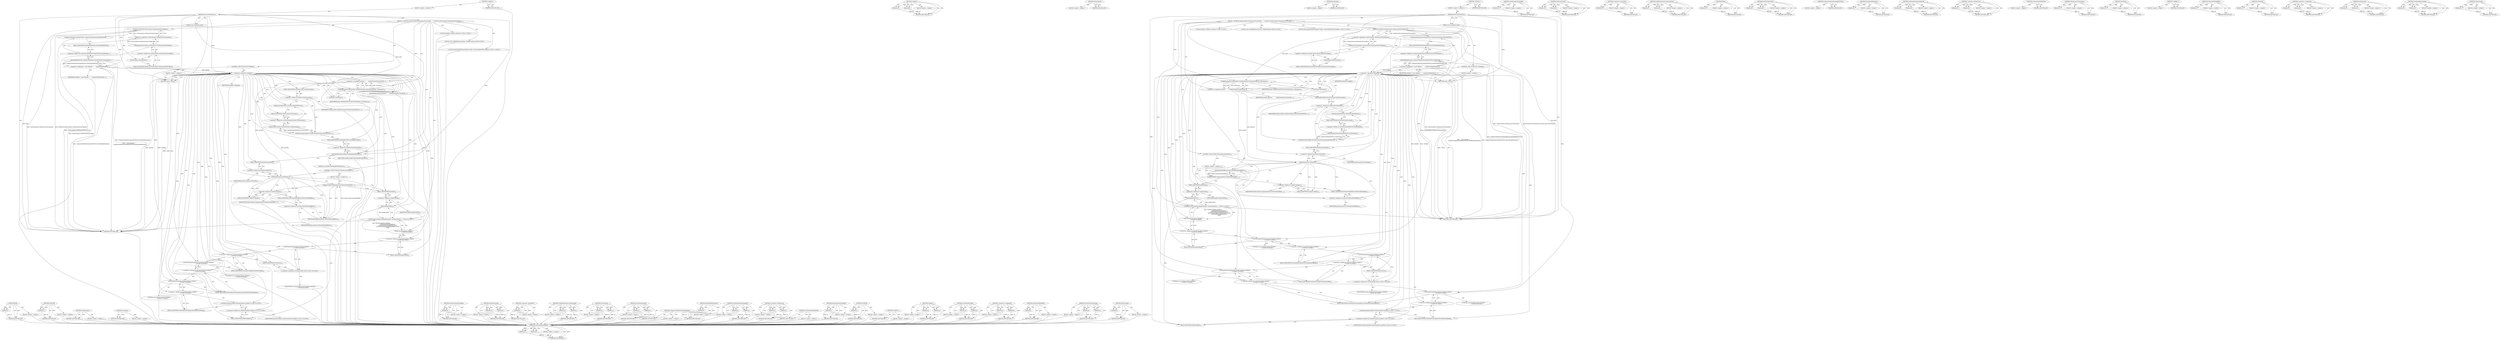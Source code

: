 digraph "IsDirectional" {
vulnerable_191 [label=<(METHOD,Build)>];
vulnerable_192 [label=<(PARAM,p1)>];
vulnerable_193 [label=<(BLOCK,&lt;empty&gt;,&lt;empty&gt;)>];
vulnerable_194 [label=<(METHOD_RETURN,ANY)>];
vulnerable_173 [label=<(METHOD,IsNotNull)>];
vulnerable_174 [label=<(PARAM,p1)>];
vulnerable_175 [label=<(BLOCK,&lt;empty&gt;,&lt;empty&gt;)>];
vulnerable_176 [label=<(METHOD_RETURN,ANY)>];
vulnerable_133 [label=<(METHOD,GetDocument)>];
vulnerable_134 [label=<(BLOCK,&lt;empty&gt;,&lt;empty&gt;)>];
vulnerable_135 [label=<(METHOD_RETURN,ANY)>];
vulnerable_153 [label=<(METHOD,GetFrame)>];
vulnerable_154 [label=<(BLOCK,&lt;empty&gt;,&lt;empty&gt;)>];
vulnerable_155 [label=<(METHOD_RETURN,ANY)>];
vulnerable_6 [label=<(METHOD,&lt;global&gt;)<SUB>1</SUB>>];
vulnerable_7 [label=<(BLOCK,&lt;empty&gt;,&lt;empty&gt;)<SUB>1</SUB>>];
vulnerable_8 [label=<(METHOD,MoveCaretSelection)<SUB>1</SUB>>];
vulnerable_9 [label=<(PARAM,const IntPoint&amp; point)<SUB>1</SUB>>];
vulnerable_10 [label=<(BLOCK,{
  DCHECK(!GetDocument().NeedsLayoutTreeUpdate...,{
  DCHECK(!GetDocument().NeedsLayoutTreeUpdate...)<SUB>1</SUB>>];
vulnerable_11 [label=<(DCHECK,DCHECK(!GetDocument().NeedsLayoutTreeUpdate()))<SUB>2</SUB>>];
vulnerable_12 [label=<(&lt;operator&gt;.logicalNot,!GetDocument().NeedsLayoutTreeUpdate())<SUB>2</SUB>>];
vulnerable_13 [label=<(NeedsLayoutTreeUpdate,GetDocument().NeedsLayoutTreeUpdate())<SUB>2</SUB>>];
vulnerable_14 [label=<(&lt;operator&gt;.fieldAccess,GetDocument().NeedsLayoutTreeUpdate)<SUB>2</SUB>>];
vulnerable_15 [label=<(GetDocument,GetDocument())<SUB>2</SUB>>];
vulnerable_16 [label=<(FIELD_IDENTIFIER,NeedsLayoutTreeUpdate,NeedsLayoutTreeUpdate)<SUB>2</SUB>>];
vulnerable_17 [label="<(LOCAL,Element* editable: Element*)<SUB>4</SUB>>"];
vulnerable_18 [label=<(&lt;operator&gt;.assignment,* const editable =
      ComputeVisibleSelectio...)<SUB>4</SUB>>];
vulnerable_19 [label=<(IDENTIFIER,editable,* const editable =
      ComputeVisibleSelectio...)<SUB>4</SUB>>];
vulnerable_20 [label=<(RootEditableElement,ComputeVisibleSelectionInDOMTree().RootEditable...)<SUB>5</SUB>>];
vulnerable_21 [label=<(&lt;operator&gt;.fieldAccess,ComputeVisibleSelectionInDOMTree().RootEditable...)<SUB>5</SUB>>];
vulnerable_22 [label=<(ComputeVisibleSelectionInDOMTree,ComputeVisibleSelectionInDOMTree())<SUB>5</SUB>>];
vulnerable_23 [label=<(FIELD_IDENTIFIER,RootEditableElement,RootEditableElement)<SUB>5</SUB>>];
vulnerable_24 [label=<(CONTROL_STRUCTURE,IF,if (!editable))<SUB>6</SUB>>];
vulnerable_25 [label=<(&lt;operator&gt;.logicalNot,!editable)<SUB>6</SUB>>];
vulnerable_26 [label=<(IDENTIFIER,editable,!editable)<SUB>6</SUB>>];
vulnerable_27 [label=<(BLOCK,&lt;empty&gt;,&lt;empty&gt;)<SUB>7</SUB>>];
vulnerable_28 [label=<(RETURN,return;,return;)<SUB>7</SUB>>];
vulnerable_29 [label="<(LOCAL,const VisiblePosition position: VisiblePosition)<SUB>9</SUB>>"];
vulnerable_30 [label=<(&lt;operator&gt;.assignment,position =
       VisiblePositionForContentsPoi...)<SUB>9</SUB>>];
vulnerable_31 [label=<(IDENTIFIER,position,position =
       VisiblePositionForContentsPoi...)<SUB>9</SUB>>];
vulnerable_32 [label=<(VisiblePositionForContentsPoint,VisiblePositionForContentsPoint(point, GetFrame()))<SUB>10</SUB>>];
vulnerable_33 [label=<(IDENTIFIER,point,VisiblePositionForContentsPoint(point, GetFrame()))<SUB>10</SUB>>];
vulnerable_34 [label=<(GetFrame,GetFrame())<SUB>10</SUB>>];
vulnerable_35 [label="<(LOCAL,SelectionInDOMTree.Builder builder: SelectionInDOMTree.Builder)<SUB>11</SUB>>"];
vulnerable_36 [label=<(SetIsDirectional,builder.SetIsDirectional(GetSelectionInDOMTree(...)<SUB>12</SUB>>];
vulnerable_37 [label=<(&lt;operator&gt;.fieldAccess,builder.SetIsDirectional)<SUB>12</SUB>>];
vulnerable_38 [label=<(IDENTIFIER,builder,builder.SetIsDirectional(GetSelectionInDOMTree(...)<SUB>12</SUB>>];
vulnerable_39 [label=<(FIELD_IDENTIFIER,SetIsDirectional,SetIsDirectional)<SUB>12</SUB>>];
vulnerable_40 [label=<(IsDirectional,GetSelectionInDOMTree().IsDirectional())<SUB>12</SUB>>];
vulnerable_41 [label=<(&lt;operator&gt;.fieldAccess,GetSelectionInDOMTree().IsDirectional)<SUB>12</SUB>>];
vulnerable_42 [label=<(GetSelectionInDOMTree,GetSelectionInDOMTree())<SUB>12</SUB>>];
vulnerable_43 [label=<(FIELD_IDENTIFIER,IsDirectional,IsDirectional)<SUB>12</SUB>>];
vulnerable_44 [label=<(SetIsHandleVisible,builder.SetIsHandleVisible(true))<SUB>13</SUB>>];
vulnerable_45 [label=<(&lt;operator&gt;.fieldAccess,builder.SetIsHandleVisible)<SUB>13</SUB>>];
vulnerable_46 [label=<(IDENTIFIER,builder,builder.SetIsHandleVisible(true))<SUB>13</SUB>>];
vulnerable_47 [label=<(FIELD_IDENTIFIER,SetIsHandleVisible,SetIsHandleVisible)<SUB>13</SUB>>];
vulnerable_48 [label=<(LITERAL,true,builder.SetIsHandleVisible(true))<SUB>13</SUB>>];
vulnerable_49 [label=<(CONTROL_STRUCTURE,IF,if (position.IsNotNull()))<SUB>14</SUB>>];
vulnerable_50 [label=<(IsNotNull,position.IsNotNull())<SUB>14</SUB>>];
vulnerable_51 [label=<(&lt;operator&gt;.fieldAccess,position.IsNotNull)<SUB>14</SUB>>];
vulnerable_52 [label=<(IDENTIFIER,position,position.IsNotNull())<SUB>14</SUB>>];
vulnerable_53 [label=<(FIELD_IDENTIFIER,IsNotNull,IsNotNull)<SUB>14</SUB>>];
vulnerable_54 [label=<(BLOCK,&lt;empty&gt;,&lt;empty&gt;)<SUB>15</SUB>>];
vulnerable_55 [label=<(Collapse,builder.Collapse(position.ToPositionWithAffinit...)<SUB>15</SUB>>];
vulnerable_56 [label=<(&lt;operator&gt;.fieldAccess,builder.Collapse)<SUB>15</SUB>>];
vulnerable_57 [label=<(IDENTIFIER,builder,builder.Collapse(position.ToPositionWithAffinit...)<SUB>15</SUB>>];
vulnerable_58 [label=<(FIELD_IDENTIFIER,Collapse,Collapse)<SUB>15</SUB>>];
vulnerable_59 [label=<(ToPositionWithAffinity,position.ToPositionWithAffinity())<SUB>15</SUB>>];
vulnerable_60 [label=<(&lt;operator&gt;.fieldAccess,position.ToPositionWithAffinity)<SUB>15</SUB>>];
vulnerable_61 [label=<(IDENTIFIER,position,position.ToPositionWithAffinity())<SUB>15</SUB>>];
vulnerable_62 [label=<(FIELD_IDENTIFIER,ToPositionWithAffinity,ToPositionWithAffinity)<SUB>15</SUB>>];
vulnerable_63 [label="<(SetSelection,SetSelection(builder.Build(), SetSelectionData:...)<SUB>16</SUB>>"];
vulnerable_64 [label=<(Build,builder.Build())<SUB>16</SUB>>];
vulnerable_65 [label=<(&lt;operator&gt;.fieldAccess,builder.Build)<SUB>16</SUB>>];
vulnerable_66 [label=<(IDENTIFIER,builder,builder.Build())<SUB>16</SUB>>];
vulnerable_67 [label=<(FIELD_IDENTIFIER,Build,Build)<SUB>16</SUB>>];
vulnerable_68 [label="<(Build,SetSelectionData::Builder()
                   ...)<SUB>16</SUB>>"];
vulnerable_69 [label="<(&lt;operator&gt;.fieldAccess,SetSelectionData::Builder()
                   ...)<SUB>16</SUB>>"];
vulnerable_70 [label="<(SetSetSelectionBy,SetSelectionData::Builder()
                   ...)<SUB>16</SUB>>"];
vulnerable_71 [label="<(&lt;operator&gt;.fieldAccess,SetSelectionData::Builder()
                   ...)<SUB>16</SUB>>"];
vulnerable_72 [label="<(SetShouldClearTypingStyle,SetSelectionData::Builder()
                   ...)<SUB>16</SUB>>"];
vulnerable_73 [label="<(&lt;operator&gt;.fieldAccess,SetSelectionData::Builder()
                   ...)<SUB>16</SUB>>"];
vulnerable_74 [label="<(SetShouldCloseTyping,SetSelectionData::Builder()
                   ...)<SUB>16</SUB>>"];
vulnerable_75 [label="<(&lt;operator&gt;.fieldAccess,SetSelectionData::Builder()
                   ...)<SUB>16</SUB>>"];
vulnerable_76 [label="<(SetSelectionData.Builder,SetSelectionData::Builder())<SUB>16</SUB>>"];
vulnerable_77 [label="<(&lt;operator&gt;.fieldAccess,SetSelectionData::Builder)<SUB>16</SUB>>"];
vulnerable_78 [label="<(IDENTIFIER,SetSelectionData,SetSelectionData::Builder())<SUB>16</SUB>>"];
vulnerable_79 [label=<(FIELD_IDENTIFIER,Builder,Builder)<SUB>16</SUB>>];
vulnerable_80 [label=<(FIELD_IDENTIFIER,SetShouldCloseTyping,SetShouldCloseTyping)<SUB>16</SUB>>];
vulnerable_81 [label="<(LITERAL,true,SetSelectionData::Builder()
                   ...)<SUB>17</SUB>>"];
vulnerable_82 [label=<(FIELD_IDENTIFIER,SetShouldClearTypingStyle,SetShouldClearTypingStyle)<SUB>16</SUB>>];
vulnerable_83 [label="<(LITERAL,true,SetSelectionData::Builder()
                   ...)<SUB>18</SUB>>"];
vulnerable_84 [label=<(FIELD_IDENTIFIER,SetSetSelectionBy,SetSetSelectionBy)<SUB>16</SUB>>];
vulnerable_85 [label="<(&lt;operator&gt;.fieldAccess,SetSelectionBy::kUser)<SUB>19</SUB>>"];
vulnerable_86 [label="<(IDENTIFIER,SetSelectionBy,SetSelectionData::Builder()
                   ...)<SUB>19</SUB>>"];
vulnerable_87 [label=<(FIELD_IDENTIFIER,kUser,kUser)<SUB>19</SUB>>];
vulnerable_88 [label=<(FIELD_IDENTIFIER,Build,Build)<SUB>16</SUB>>];
vulnerable_89 [label=<(METHOD_RETURN,void)<SUB>1</SUB>>];
vulnerable_91 [label=<(METHOD_RETURN,ANY)<SUB>1</SUB>>];
vulnerable_210 [label=<(METHOD,SetSelectionData.Builder)>];
vulnerable_211 [label=<(PARAM,p1)>];
vulnerable_212 [label=<(BLOCK,&lt;empty&gt;,&lt;empty&gt;)>];
vulnerable_213 [label=<(METHOD_RETURN,ANY)>];
vulnerable_156 [label=<(METHOD,SetIsDirectional)>];
vulnerable_157 [label=<(PARAM,p1)>];
vulnerable_158 [label=<(PARAM,p2)>];
vulnerable_159 [label=<(BLOCK,&lt;empty&gt;,&lt;empty&gt;)>];
vulnerable_160 [label=<(METHOD_RETURN,ANY)>];
vulnerable_120 [label=<(METHOD,&lt;operator&gt;.logicalNot)>];
vulnerable_121 [label=<(PARAM,p1)>];
vulnerable_122 [label=<(BLOCK,&lt;empty&gt;,&lt;empty&gt;)>];
vulnerable_123 [label=<(METHOD_RETURN,ANY)>];
vulnerable_148 [label=<(METHOD,VisiblePositionForContentsPoint)>];
vulnerable_149 [label=<(PARAM,p1)>];
vulnerable_150 [label=<(PARAM,p2)>];
vulnerable_151 [label=<(BLOCK,&lt;empty&gt;,&lt;empty&gt;)>];
vulnerable_152 [label=<(METHOD_RETURN,ANY)>];
vulnerable_186 [label=<(METHOD,SetSelection)>];
vulnerable_187 [label=<(PARAM,p1)>];
vulnerable_188 [label=<(PARAM,p2)>];
vulnerable_189 [label=<(BLOCK,&lt;empty&gt;,&lt;empty&gt;)>];
vulnerable_190 [label=<(METHOD_RETURN,ANY)>];
vulnerable_195 [label=<(METHOD,SetSetSelectionBy)>];
vulnerable_196 [label=<(PARAM,p1)>];
vulnerable_197 [label=<(PARAM,p2)>];
vulnerable_198 [label=<(BLOCK,&lt;empty&gt;,&lt;empty&gt;)>];
vulnerable_199 [label=<(METHOD_RETURN,ANY)>];
vulnerable_145 [label=<(METHOD,ComputeVisibleSelectionInDOMTree)>];
vulnerable_146 [label=<(BLOCK,&lt;empty&gt;,&lt;empty&gt;)>];
vulnerable_147 [label=<(METHOD_RETURN,ANY)>];
vulnerable_141 [label=<(METHOD,RootEditableElement)>];
vulnerable_142 [label=<(PARAM,p1)>];
vulnerable_143 [label=<(BLOCK,&lt;empty&gt;,&lt;empty&gt;)>];
vulnerable_144 [label=<(METHOD_RETURN,ANY)>];
vulnerable_200 [label=<(METHOD,SetShouldClearTypingStyle)>];
vulnerable_201 [label=<(PARAM,p1)>];
vulnerable_202 [label=<(PARAM,p2)>];
vulnerable_203 [label=<(BLOCK,&lt;empty&gt;,&lt;empty&gt;)>];
vulnerable_204 [label=<(METHOD_RETURN,ANY)>];
vulnerable_128 [label=<(METHOD,&lt;operator&gt;.fieldAccess)>];
vulnerable_129 [label=<(PARAM,p1)>];
vulnerable_130 [label=<(PARAM,p2)>];
vulnerable_131 [label=<(BLOCK,&lt;empty&gt;,&lt;empty&gt;)>];
vulnerable_132 [label=<(METHOD_RETURN,ANY)>];
vulnerable_165 [label=<(METHOD,GetSelectionInDOMTree)>];
vulnerable_166 [label=<(BLOCK,&lt;empty&gt;,&lt;empty&gt;)>];
vulnerable_167 [label=<(METHOD_RETURN,ANY)>];
vulnerable_124 [label=<(METHOD,NeedsLayoutTreeUpdate)>];
vulnerable_125 [label=<(PARAM,p1)>];
vulnerable_126 [label=<(BLOCK,&lt;empty&gt;,&lt;empty&gt;)>];
vulnerable_127 [label=<(METHOD_RETURN,ANY)>];
vulnerable_116 [label=<(METHOD,DCHECK)>];
vulnerable_117 [label=<(PARAM,p1)>];
vulnerable_118 [label=<(BLOCK,&lt;empty&gt;,&lt;empty&gt;)>];
vulnerable_119 [label=<(METHOD_RETURN,ANY)>];
vulnerable_110 [label=<(METHOD,&lt;global&gt;)<SUB>1</SUB>>];
vulnerable_111 [label=<(BLOCK,&lt;empty&gt;,&lt;empty&gt;)>];
vulnerable_112 [label=<(METHOD_RETURN,ANY)>];
vulnerable_177 [label=<(METHOD,Collapse)>];
vulnerable_178 [label=<(PARAM,p1)>];
vulnerable_179 [label=<(PARAM,p2)>];
vulnerable_180 [label=<(BLOCK,&lt;empty&gt;,&lt;empty&gt;)>];
vulnerable_181 [label=<(METHOD_RETURN,ANY)>];
vulnerable_168 [label=<(METHOD,SetIsHandleVisible)>];
vulnerable_169 [label=<(PARAM,p1)>];
vulnerable_170 [label=<(PARAM,p2)>];
vulnerable_171 [label=<(BLOCK,&lt;empty&gt;,&lt;empty&gt;)>];
vulnerable_172 [label=<(METHOD_RETURN,ANY)>];
vulnerable_136 [label=<(METHOD,&lt;operator&gt;.assignment)>];
vulnerable_137 [label=<(PARAM,p1)>];
vulnerable_138 [label=<(PARAM,p2)>];
vulnerable_139 [label=<(BLOCK,&lt;empty&gt;,&lt;empty&gt;)>];
vulnerable_140 [label=<(METHOD_RETURN,ANY)>];
vulnerable_182 [label=<(METHOD,ToPositionWithAffinity)>];
vulnerable_183 [label=<(PARAM,p1)>];
vulnerable_184 [label=<(BLOCK,&lt;empty&gt;,&lt;empty&gt;)>];
vulnerable_185 [label=<(METHOD_RETURN,ANY)>];
vulnerable_205 [label=<(METHOD,SetShouldCloseTyping)>];
vulnerable_206 [label=<(PARAM,p1)>];
vulnerable_207 [label=<(PARAM,p2)>];
vulnerable_208 [label=<(BLOCK,&lt;empty&gt;,&lt;empty&gt;)>];
vulnerable_209 [label=<(METHOD_RETURN,ANY)>];
vulnerable_161 [label=<(METHOD,IsDirectional)>];
vulnerable_162 [label=<(PARAM,p1)>];
vulnerable_163 [label=<(BLOCK,&lt;empty&gt;,&lt;empty&gt;)>];
vulnerable_164 [label=<(METHOD_RETURN,ANY)>];
fixed_189 [label=<(METHOD,SetShouldShowHandle)>];
fixed_190 [label=<(PARAM,p1)>];
fixed_191 [label=<(PARAM,p2)>];
fixed_192 [label=<(BLOCK,&lt;empty&gt;,&lt;empty&gt;)>];
fixed_193 [label=<(METHOD_RETURN,ANY)>];
fixed_171 [label=<(METHOD,Collapse)>];
fixed_172 [label=<(PARAM,p1)>];
fixed_173 [label=<(PARAM,p2)>];
fixed_174 [label=<(BLOCK,&lt;empty&gt;,&lt;empty&gt;)>];
fixed_175 [label=<(METHOD_RETURN,ANY)>];
fixed_132 [label=<(METHOD,GetDocument)>];
fixed_133 [label=<(BLOCK,&lt;empty&gt;,&lt;empty&gt;)>];
fixed_134 [label=<(METHOD_RETURN,ANY)>];
fixed_152 [label=<(METHOD,GetFrame)>];
fixed_153 [label=<(BLOCK,&lt;empty&gt;,&lt;empty&gt;)>];
fixed_154 [label=<(METHOD_RETURN,ANY)>];
fixed_6 [label=<(METHOD,&lt;global&gt;)<SUB>1</SUB>>];
fixed_7 [label=<(BLOCK,&lt;empty&gt;,&lt;empty&gt;)<SUB>1</SUB>>];
fixed_8 [label=<(METHOD,MoveCaretSelection)<SUB>1</SUB>>];
fixed_9 [label=<(PARAM,const IntPoint&amp; point)<SUB>1</SUB>>];
fixed_10 [label=<(BLOCK,{
  DCHECK(!GetDocument().NeedsLayoutTreeUpdate...,{
  DCHECK(!GetDocument().NeedsLayoutTreeUpdate...)<SUB>1</SUB>>];
fixed_11 [label=<(DCHECK,DCHECK(!GetDocument().NeedsLayoutTreeUpdate()))<SUB>2</SUB>>];
fixed_12 [label=<(&lt;operator&gt;.logicalNot,!GetDocument().NeedsLayoutTreeUpdate())<SUB>2</SUB>>];
fixed_13 [label=<(NeedsLayoutTreeUpdate,GetDocument().NeedsLayoutTreeUpdate())<SUB>2</SUB>>];
fixed_14 [label=<(&lt;operator&gt;.fieldAccess,GetDocument().NeedsLayoutTreeUpdate)<SUB>2</SUB>>];
fixed_15 [label=<(GetDocument,GetDocument())<SUB>2</SUB>>];
fixed_16 [label=<(FIELD_IDENTIFIER,NeedsLayoutTreeUpdate,NeedsLayoutTreeUpdate)<SUB>2</SUB>>];
fixed_17 [label="<(LOCAL,Element* editable: Element*)<SUB>4</SUB>>"];
fixed_18 [label=<(&lt;operator&gt;.assignment,* const editable =
      ComputeVisibleSelectio...)<SUB>4</SUB>>];
fixed_19 [label=<(IDENTIFIER,editable,* const editable =
      ComputeVisibleSelectio...)<SUB>4</SUB>>];
fixed_20 [label=<(RootEditableElement,ComputeVisibleSelectionInDOMTree().RootEditable...)<SUB>5</SUB>>];
fixed_21 [label=<(&lt;operator&gt;.fieldAccess,ComputeVisibleSelectionInDOMTree().RootEditable...)<SUB>5</SUB>>];
fixed_22 [label=<(ComputeVisibleSelectionInDOMTree,ComputeVisibleSelectionInDOMTree())<SUB>5</SUB>>];
fixed_23 [label=<(FIELD_IDENTIFIER,RootEditableElement,RootEditableElement)<SUB>5</SUB>>];
fixed_24 [label=<(CONTROL_STRUCTURE,IF,if (!editable))<SUB>6</SUB>>];
fixed_25 [label=<(&lt;operator&gt;.logicalNot,!editable)<SUB>6</SUB>>];
fixed_26 [label=<(IDENTIFIER,editable,!editable)<SUB>6</SUB>>];
fixed_27 [label=<(BLOCK,&lt;empty&gt;,&lt;empty&gt;)<SUB>7</SUB>>];
fixed_28 [label=<(RETURN,return;,return;)<SUB>7</SUB>>];
fixed_29 [label="<(LOCAL,const VisiblePosition position: VisiblePosition)<SUB>9</SUB>>"];
fixed_30 [label=<(&lt;operator&gt;.assignment,position =
       VisiblePositionForContentsPoi...)<SUB>9</SUB>>];
fixed_31 [label=<(IDENTIFIER,position,position =
       VisiblePositionForContentsPoi...)<SUB>9</SUB>>];
fixed_32 [label=<(VisiblePositionForContentsPoint,VisiblePositionForContentsPoint(point, GetFrame()))<SUB>10</SUB>>];
fixed_33 [label=<(IDENTIFIER,point,VisiblePositionForContentsPoint(point, GetFrame()))<SUB>10</SUB>>];
fixed_34 [label=<(GetFrame,GetFrame())<SUB>10</SUB>>];
fixed_35 [label="<(LOCAL,SelectionInDOMTree.Builder builder: SelectionInDOMTree.Builder)<SUB>11</SUB>>"];
fixed_36 [label=<(SetIsDirectional,builder.SetIsDirectional(GetSelectionInDOMTree(...)<SUB>12</SUB>>];
fixed_37 [label=<(&lt;operator&gt;.fieldAccess,builder.SetIsDirectional)<SUB>12</SUB>>];
fixed_38 [label=<(IDENTIFIER,builder,builder.SetIsDirectional(GetSelectionInDOMTree(...)<SUB>12</SUB>>];
fixed_39 [label=<(FIELD_IDENTIFIER,SetIsDirectional,SetIsDirectional)<SUB>12</SUB>>];
fixed_40 [label=<(IsDirectional,GetSelectionInDOMTree().IsDirectional())<SUB>12</SUB>>];
fixed_41 [label=<(&lt;operator&gt;.fieldAccess,GetSelectionInDOMTree().IsDirectional)<SUB>12</SUB>>];
fixed_42 [label=<(GetSelectionInDOMTree,GetSelectionInDOMTree())<SUB>12</SUB>>];
fixed_43 [label=<(FIELD_IDENTIFIER,IsDirectional,IsDirectional)<SUB>12</SUB>>];
fixed_44 [label=<(CONTROL_STRUCTURE,IF,if (position.IsNotNull()))<SUB>13</SUB>>];
fixed_45 [label=<(IsNotNull,position.IsNotNull())<SUB>13</SUB>>];
fixed_46 [label=<(&lt;operator&gt;.fieldAccess,position.IsNotNull)<SUB>13</SUB>>];
fixed_47 [label=<(IDENTIFIER,position,position.IsNotNull())<SUB>13</SUB>>];
fixed_48 [label=<(FIELD_IDENTIFIER,IsNotNull,IsNotNull)<SUB>13</SUB>>];
fixed_49 [label=<(BLOCK,&lt;empty&gt;,&lt;empty&gt;)<SUB>14</SUB>>];
fixed_50 [label=<(Collapse,builder.Collapse(position.ToPositionWithAffinit...)<SUB>14</SUB>>];
fixed_51 [label=<(&lt;operator&gt;.fieldAccess,builder.Collapse)<SUB>14</SUB>>];
fixed_52 [label=<(IDENTIFIER,builder,builder.Collapse(position.ToPositionWithAffinit...)<SUB>14</SUB>>];
fixed_53 [label=<(FIELD_IDENTIFIER,Collapse,Collapse)<SUB>14</SUB>>];
fixed_54 [label=<(ToPositionWithAffinity,position.ToPositionWithAffinity())<SUB>14</SUB>>];
fixed_55 [label=<(&lt;operator&gt;.fieldAccess,position.ToPositionWithAffinity)<SUB>14</SUB>>];
fixed_56 [label=<(IDENTIFIER,position,position.ToPositionWithAffinity())<SUB>14</SUB>>];
fixed_57 [label=<(FIELD_IDENTIFIER,ToPositionWithAffinity,ToPositionWithAffinity)<SUB>14</SUB>>];
fixed_58 [label="<(SetSelection,SetSelection(builder.Build(), SetSelectionData:...)<SUB>15</SUB>>"];
fixed_59 [label=<(Build,builder.Build())<SUB>15</SUB>>];
fixed_60 [label=<(&lt;operator&gt;.fieldAccess,builder.Build)<SUB>15</SUB>>];
fixed_61 [label=<(IDENTIFIER,builder,builder.Build())<SUB>15</SUB>>];
fixed_62 [label=<(FIELD_IDENTIFIER,Build,Build)<SUB>15</SUB>>];
fixed_63 [label="<(Build,SetSelectionData::Builder()
                   ...)<SUB>15</SUB>>"];
fixed_64 [label="<(&lt;operator&gt;.fieldAccess,SetSelectionData::Builder()
                   ...)<SUB>15</SUB>>"];
fixed_65 [label="<(SetShouldShowHandle,SetSelectionData::Builder()
                   ...)<SUB>15</SUB>>"];
fixed_66 [label="<(&lt;operator&gt;.fieldAccess,SetSelectionData::Builder()
                   ...)<SUB>15</SUB>>"];
fixed_67 [label="<(SetSetSelectionBy,SetSelectionData::Builder()
                   ...)<SUB>15</SUB>>"];
fixed_68 [label="<(&lt;operator&gt;.fieldAccess,SetSelectionData::Builder()
                   ...)<SUB>15</SUB>>"];
fixed_69 [label="<(SetShouldClearTypingStyle,SetSelectionData::Builder()
                   ...)<SUB>15</SUB>>"];
fixed_70 [label="<(&lt;operator&gt;.fieldAccess,SetSelectionData::Builder()
                   ...)<SUB>15</SUB>>"];
fixed_71 [label="<(SetShouldCloseTyping,SetSelectionData::Builder()
                   ...)<SUB>15</SUB>>"];
fixed_72 [label="<(&lt;operator&gt;.fieldAccess,SetSelectionData::Builder()
                   ...)<SUB>15</SUB>>"];
fixed_73 [label="<(SetSelectionData.Builder,SetSelectionData::Builder())<SUB>15</SUB>>"];
fixed_74 [label="<(&lt;operator&gt;.fieldAccess,SetSelectionData::Builder)<SUB>15</SUB>>"];
fixed_75 [label="<(IDENTIFIER,SetSelectionData,SetSelectionData::Builder())<SUB>15</SUB>>"];
fixed_76 [label=<(FIELD_IDENTIFIER,Builder,Builder)<SUB>15</SUB>>];
fixed_77 [label=<(FIELD_IDENTIFIER,SetShouldCloseTyping,SetShouldCloseTyping)<SUB>15</SUB>>];
fixed_78 [label="<(LITERAL,true,SetSelectionData::Builder()
                   ...)<SUB>16</SUB>>"];
fixed_79 [label=<(FIELD_IDENTIFIER,SetShouldClearTypingStyle,SetShouldClearTypingStyle)<SUB>15</SUB>>];
fixed_80 [label="<(LITERAL,true,SetSelectionData::Builder()
                   ...)<SUB>17</SUB>>"];
fixed_81 [label=<(FIELD_IDENTIFIER,SetSetSelectionBy,SetSetSelectionBy)<SUB>15</SUB>>];
fixed_82 [label="<(&lt;operator&gt;.fieldAccess,SetSelectionBy::kUser)<SUB>18</SUB>>"];
fixed_83 [label="<(IDENTIFIER,SetSelectionBy,SetSelectionData::Builder()
                   ...)<SUB>18</SUB>>"];
fixed_84 [label=<(FIELD_IDENTIFIER,kUser,kUser)<SUB>18</SUB>>];
fixed_85 [label=<(FIELD_IDENTIFIER,SetShouldShowHandle,SetShouldShowHandle)<SUB>15</SUB>>];
fixed_86 [label="<(LITERAL,true,SetSelectionData::Builder()
                   ...)<SUB>19</SUB>>"];
fixed_87 [label=<(FIELD_IDENTIFIER,Build,Build)<SUB>15</SUB>>];
fixed_88 [label=<(METHOD_RETURN,void)<SUB>1</SUB>>];
fixed_90 [label=<(METHOD_RETURN,ANY)<SUB>1</SUB>>];
fixed_209 [label=<(METHOD,SetSelectionData.Builder)>];
fixed_210 [label=<(PARAM,p1)>];
fixed_211 [label=<(BLOCK,&lt;empty&gt;,&lt;empty&gt;)>];
fixed_212 [label=<(METHOD_RETURN,ANY)>];
fixed_155 [label=<(METHOD,SetIsDirectional)>];
fixed_156 [label=<(PARAM,p1)>];
fixed_157 [label=<(PARAM,p2)>];
fixed_158 [label=<(BLOCK,&lt;empty&gt;,&lt;empty&gt;)>];
fixed_159 [label=<(METHOD_RETURN,ANY)>];
fixed_119 [label=<(METHOD,&lt;operator&gt;.logicalNot)>];
fixed_120 [label=<(PARAM,p1)>];
fixed_121 [label=<(BLOCK,&lt;empty&gt;,&lt;empty&gt;)>];
fixed_122 [label=<(METHOD_RETURN,ANY)>];
fixed_147 [label=<(METHOD,VisiblePositionForContentsPoint)>];
fixed_148 [label=<(PARAM,p1)>];
fixed_149 [label=<(PARAM,p2)>];
fixed_150 [label=<(BLOCK,&lt;empty&gt;,&lt;empty&gt;)>];
fixed_151 [label=<(METHOD_RETURN,ANY)>];
fixed_185 [label=<(METHOD,Build)>];
fixed_186 [label=<(PARAM,p1)>];
fixed_187 [label=<(BLOCK,&lt;empty&gt;,&lt;empty&gt;)>];
fixed_188 [label=<(METHOD_RETURN,ANY)>];
fixed_194 [label=<(METHOD,SetSetSelectionBy)>];
fixed_195 [label=<(PARAM,p1)>];
fixed_196 [label=<(PARAM,p2)>];
fixed_197 [label=<(BLOCK,&lt;empty&gt;,&lt;empty&gt;)>];
fixed_198 [label=<(METHOD_RETURN,ANY)>];
fixed_144 [label=<(METHOD,ComputeVisibleSelectionInDOMTree)>];
fixed_145 [label=<(BLOCK,&lt;empty&gt;,&lt;empty&gt;)>];
fixed_146 [label=<(METHOD_RETURN,ANY)>];
fixed_140 [label=<(METHOD,RootEditableElement)>];
fixed_141 [label=<(PARAM,p1)>];
fixed_142 [label=<(BLOCK,&lt;empty&gt;,&lt;empty&gt;)>];
fixed_143 [label=<(METHOD_RETURN,ANY)>];
fixed_199 [label=<(METHOD,SetShouldClearTypingStyle)>];
fixed_200 [label=<(PARAM,p1)>];
fixed_201 [label=<(PARAM,p2)>];
fixed_202 [label=<(BLOCK,&lt;empty&gt;,&lt;empty&gt;)>];
fixed_203 [label=<(METHOD_RETURN,ANY)>];
fixed_127 [label=<(METHOD,&lt;operator&gt;.fieldAccess)>];
fixed_128 [label=<(PARAM,p1)>];
fixed_129 [label=<(PARAM,p2)>];
fixed_130 [label=<(BLOCK,&lt;empty&gt;,&lt;empty&gt;)>];
fixed_131 [label=<(METHOD_RETURN,ANY)>];
fixed_164 [label=<(METHOD,GetSelectionInDOMTree)>];
fixed_165 [label=<(BLOCK,&lt;empty&gt;,&lt;empty&gt;)>];
fixed_166 [label=<(METHOD_RETURN,ANY)>];
fixed_123 [label=<(METHOD,NeedsLayoutTreeUpdate)>];
fixed_124 [label=<(PARAM,p1)>];
fixed_125 [label=<(BLOCK,&lt;empty&gt;,&lt;empty&gt;)>];
fixed_126 [label=<(METHOD_RETURN,ANY)>];
fixed_115 [label=<(METHOD,DCHECK)>];
fixed_116 [label=<(PARAM,p1)>];
fixed_117 [label=<(BLOCK,&lt;empty&gt;,&lt;empty&gt;)>];
fixed_118 [label=<(METHOD_RETURN,ANY)>];
fixed_109 [label=<(METHOD,&lt;global&gt;)<SUB>1</SUB>>];
fixed_110 [label=<(BLOCK,&lt;empty&gt;,&lt;empty&gt;)>];
fixed_111 [label=<(METHOD_RETURN,ANY)>];
fixed_176 [label=<(METHOD,ToPositionWithAffinity)>];
fixed_177 [label=<(PARAM,p1)>];
fixed_178 [label=<(BLOCK,&lt;empty&gt;,&lt;empty&gt;)>];
fixed_179 [label=<(METHOD_RETURN,ANY)>];
fixed_167 [label=<(METHOD,IsNotNull)>];
fixed_168 [label=<(PARAM,p1)>];
fixed_169 [label=<(BLOCK,&lt;empty&gt;,&lt;empty&gt;)>];
fixed_170 [label=<(METHOD_RETURN,ANY)>];
fixed_135 [label=<(METHOD,&lt;operator&gt;.assignment)>];
fixed_136 [label=<(PARAM,p1)>];
fixed_137 [label=<(PARAM,p2)>];
fixed_138 [label=<(BLOCK,&lt;empty&gt;,&lt;empty&gt;)>];
fixed_139 [label=<(METHOD_RETURN,ANY)>];
fixed_180 [label=<(METHOD,SetSelection)>];
fixed_181 [label=<(PARAM,p1)>];
fixed_182 [label=<(PARAM,p2)>];
fixed_183 [label=<(BLOCK,&lt;empty&gt;,&lt;empty&gt;)>];
fixed_184 [label=<(METHOD_RETURN,ANY)>];
fixed_204 [label=<(METHOD,SetShouldCloseTyping)>];
fixed_205 [label=<(PARAM,p1)>];
fixed_206 [label=<(PARAM,p2)>];
fixed_207 [label=<(BLOCK,&lt;empty&gt;,&lt;empty&gt;)>];
fixed_208 [label=<(METHOD_RETURN,ANY)>];
fixed_160 [label=<(METHOD,IsDirectional)>];
fixed_161 [label=<(PARAM,p1)>];
fixed_162 [label=<(BLOCK,&lt;empty&gt;,&lt;empty&gt;)>];
fixed_163 [label=<(METHOD_RETURN,ANY)>];
vulnerable_191 -> vulnerable_192  [key=0, label="AST: "];
vulnerable_191 -> vulnerable_192  [key=1, label="DDG: "];
vulnerable_191 -> vulnerable_193  [key=0, label="AST: "];
vulnerable_191 -> vulnerable_194  [key=0, label="AST: "];
vulnerable_191 -> vulnerable_194  [key=1, label="CFG: "];
vulnerable_192 -> vulnerable_194  [key=0, label="DDG: p1"];
vulnerable_193 -> fixed_189  [key=0];
vulnerable_194 -> fixed_189  [key=0];
vulnerable_173 -> vulnerable_174  [key=0, label="AST: "];
vulnerable_173 -> vulnerable_174  [key=1, label="DDG: "];
vulnerable_173 -> vulnerable_175  [key=0, label="AST: "];
vulnerable_173 -> vulnerable_176  [key=0, label="AST: "];
vulnerable_173 -> vulnerable_176  [key=1, label="CFG: "];
vulnerable_174 -> vulnerable_176  [key=0, label="DDG: p1"];
vulnerable_175 -> fixed_189  [key=0];
vulnerable_176 -> fixed_189  [key=0];
vulnerable_133 -> vulnerable_134  [key=0, label="AST: "];
vulnerable_133 -> vulnerable_135  [key=0, label="AST: "];
vulnerable_133 -> vulnerable_135  [key=1, label="CFG: "];
vulnerable_134 -> fixed_189  [key=0];
vulnerable_135 -> fixed_189  [key=0];
vulnerable_153 -> vulnerable_154  [key=0, label="AST: "];
vulnerable_153 -> vulnerable_155  [key=0, label="AST: "];
vulnerable_153 -> vulnerable_155  [key=1, label="CFG: "];
vulnerable_154 -> fixed_189  [key=0];
vulnerable_155 -> fixed_189  [key=0];
vulnerable_6 -> vulnerable_7  [key=0, label="AST: "];
vulnerable_6 -> vulnerable_91  [key=0, label="AST: "];
vulnerable_6 -> vulnerable_91  [key=1, label="CFG: "];
vulnerable_7 -> vulnerable_8  [key=0, label="AST: "];
vulnerable_8 -> vulnerable_9  [key=0, label="AST: "];
vulnerable_8 -> vulnerable_9  [key=1, label="DDG: "];
vulnerable_8 -> vulnerable_10  [key=0, label="AST: "];
vulnerable_8 -> vulnerable_89  [key=0, label="AST: "];
vulnerable_8 -> vulnerable_15  [key=0, label="CFG: "];
vulnerable_8 -> vulnerable_44  [key=0, label="DDG: "];
vulnerable_8 -> vulnerable_25  [key=0, label="DDG: "];
vulnerable_8 -> vulnerable_28  [key=0, label="DDG: "];
vulnerable_8 -> vulnerable_32  [key=0, label="DDG: "];
vulnerable_8 -> vulnerable_72  [key=0, label="DDG: "];
vulnerable_8 -> vulnerable_74  [key=0, label="DDG: "];
vulnerable_9 -> vulnerable_89  [key=0, label="DDG: point"];
vulnerable_9 -> vulnerable_32  [key=0, label="DDG: point"];
vulnerable_10 -> vulnerable_11  [key=0, label="AST: "];
vulnerable_10 -> vulnerable_17  [key=0, label="AST: "];
vulnerable_10 -> vulnerable_18  [key=0, label="AST: "];
vulnerable_10 -> vulnerable_24  [key=0, label="AST: "];
vulnerable_10 -> vulnerable_29  [key=0, label="AST: "];
vulnerable_10 -> vulnerable_30  [key=0, label="AST: "];
vulnerable_10 -> vulnerable_35  [key=0, label="AST: "];
vulnerable_10 -> vulnerable_36  [key=0, label="AST: "];
vulnerable_10 -> vulnerable_44  [key=0, label="AST: "];
vulnerable_10 -> vulnerable_49  [key=0, label="AST: "];
vulnerable_10 -> vulnerable_63  [key=0, label="AST: "];
vulnerable_11 -> vulnerable_12  [key=0, label="AST: "];
vulnerable_11 -> vulnerable_22  [key=0, label="CFG: "];
vulnerable_11 -> vulnerable_89  [key=0, label="DDG: !GetDocument().NeedsLayoutTreeUpdate()"];
vulnerable_11 -> vulnerable_89  [key=1, label="DDG: DCHECK(!GetDocument().NeedsLayoutTreeUpdate())"];
vulnerable_12 -> vulnerable_13  [key=0, label="AST: "];
vulnerable_12 -> vulnerable_11  [key=0, label="CFG: "];
vulnerable_12 -> vulnerable_11  [key=1, label="DDG: GetDocument().NeedsLayoutTreeUpdate()"];
vulnerable_12 -> vulnerable_89  [key=0, label="DDG: GetDocument().NeedsLayoutTreeUpdate()"];
vulnerable_13 -> vulnerable_14  [key=0, label="AST: "];
vulnerable_13 -> vulnerable_12  [key=0, label="CFG: "];
vulnerable_13 -> vulnerable_12  [key=1, label="DDG: GetDocument().NeedsLayoutTreeUpdate"];
vulnerable_13 -> vulnerable_89  [key=0, label="DDG: GetDocument().NeedsLayoutTreeUpdate"];
vulnerable_14 -> vulnerable_15  [key=0, label="AST: "];
vulnerable_14 -> vulnerable_16  [key=0, label="AST: "];
vulnerable_14 -> vulnerable_13  [key=0, label="CFG: "];
vulnerable_15 -> vulnerable_16  [key=0, label="CFG: "];
vulnerable_16 -> vulnerable_14  [key=0, label="CFG: "];
vulnerable_17 -> fixed_189  [key=0];
vulnerable_18 -> vulnerable_19  [key=0, label="AST: "];
vulnerable_18 -> vulnerable_20  [key=0, label="AST: "];
vulnerable_18 -> vulnerable_25  [key=0, label="CFG: "];
vulnerable_18 -> vulnerable_25  [key=1, label="DDG: editable"];
vulnerable_18 -> vulnerable_89  [key=0, label="DDG: ComputeVisibleSelectionInDOMTree().RootEditableElement()"];
vulnerable_18 -> vulnerable_89  [key=1, label="DDG: * const editable =
      ComputeVisibleSelectionInDOMTree().RootEditableElement()"];
vulnerable_19 -> fixed_189  [key=0];
vulnerable_20 -> vulnerable_21  [key=0, label="AST: "];
vulnerable_20 -> vulnerable_18  [key=0, label="CFG: "];
vulnerable_20 -> vulnerable_18  [key=1, label="DDG: ComputeVisibleSelectionInDOMTree().RootEditableElement"];
vulnerable_20 -> vulnerable_89  [key=0, label="DDG: ComputeVisibleSelectionInDOMTree().RootEditableElement"];
vulnerable_21 -> vulnerable_22  [key=0, label="AST: "];
vulnerable_21 -> vulnerable_23  [key=0, label="AST: "];
vulnerable_21 -> vulnerable_20  [key=0, label="CFG: "];
vulnerable_22 -> vulnerable_23  [key=0, label="CFG: "];
vulnerable_23 -> vulnerable_21  [key=0, label="CFG: "];
vulnerable_24 -> vulnerable_25  [key=0, label="AST: "];
vulnerable_24 -> vulnerable_27  [key=0, label="AST: "];
vulnerable_25 -> vulnerable_26  [key=0, label="AST: "];
vulnerable_25 -> vulnerable_28  [key=0, label="CFG: "];
vulnerable_25 -> vulnerable_28  [key=1, label="CDG: "];
vulnerable_25 -> vulnerable_34  [key=0, label="CFG: "];
vulnerable_25 -> vulnerable_34  [key=1, label="CDG: "];
vulnerable_25 -> vulnerable_89  [key=0, label="DDG: editable"];
vulnerable_25 -> vulnerable_89  [key=1, label="DDG: !editable"];
vulnerable_25 -> vulnerable_47  [key=0, label="CDG: "];
vulnerable_25 -> vulnerable_30  [key=0, label="CDG: "];
vulnerable_25 -> vulnerable_32  [key=0, label="CDG: "];
vulnerable_25 -> vulnerable_68  [key=0, label="CDG: "];
vulnerable_25 -> vulnerable_73  [key=0, label="CDG: "];
vulnerable_25 -> vulnerable_77  [key=0, label="CDG: "];
vulnerable_25 -> vulnerable_64  [key=0, label="CDG: "];
vulnerable_25 -> vulnerable_42  [key=0, label="CDG: "];
vulnerable_25 -> vulnerable_51  [key=0, label="CDG: "];
vulnerable_25 -> vulnerable_75  [key=0, label="CDG: "];
vulnerable_25 -> vulnerable_37  [key=0, label="CDG: "];
vulnerable_25 -> vulnerable_84  [key=0, label="CDG: "];
vulnerable_25 -> vulnerable_85  [key=0, label="CDG: "];
vulnerable_25 -> vulnerable_72  [key=0, label="CDG: "];
vulnerable_25 -> vulnerable_69  [key=0, label="CDG: "];
vulnerable_25 -> vulnerable_67  [key=0, label="CDG: "];
vulnerable_25 -> vulnerable_74  [key=0, label="CDG: "];
vulnerable_25 -> vulnerable_45  [key=0, label="CDG: "];
vulnerable_25 -> vulnerable_40  [key=0, label="CDG: "];
vulnerable_25 -> vulnerable_76  [key=0, label="CDG: "];
vulnerable_25 -> vulnerable_65  [key=0, label="CDG: "];
vulnerable_25 -> vulnerable_50  [key=0, label="CDG: "];
vulnerable_25 -> vulnerable_87  [key=0, label="CDG: "];
vulnerable_25 -> vulnerable_44  [key=0, label="CDG: "];
vulnerable_25 -> vulnerable_82  [key=0, label="CDG: "];
vulnerable_25 -> vulnerable_79  [key=0, label="CDG: "];
vulnerable_25 -> vulnerable_43  [key=0, label="CDG: "];
vulnerable_25 -> vulnerable_80  [key=0, label="CDG: "];
vulnerable_25 -> vulnerable_71  [key=0, label="CDG: "];
vulnerable_25 -> vulnerable_36  [key=0, label="CDG: "];
vulnerable_25 -> vulnerable_53  [key=0, label="CDG: "];
vulnerable_25 -> vulnerable_88  [key=0, label="CDG: "];
vulnerable_25 -> vulnerable_41  [key=0, label="CDG: "];
vulnerable_25 -> vulnerable_70  [key=0, label="CDG: "];
vulnerable_25 -> vulnerable_63  [key=0, label="CDG: "];
vulnerable_25 -> vulnerable_39  [key=0, label="CDG: "];
vulnerable_26 -> fixed_189  [key=0];
vulnerable_27 -> vulnerable_28  [key=0, label="AST: "];
vulnerable_28 -> vulnerable_89  [key=0, label="CFG: "];
vulnerable_28 -> vulnerable_89  [key=1, label="DDG: &lt;RET&gt;"];
vulnerable_29 -> fixed_189  [key=0];
vulnerable_30 -> vulnerable_31  [key=0, label="AST: "];
vulnerable_30 -> vulnerable_32  [key=0, label="AST: "];
vulnerable_30 -> vulnerable_39  [key=0, label="CFG: "];
vulnerable_30 -> vulnerable_50  [key=0, label="DDG: position"];
vulnerable_30 -> vulnerable_59  [key=0, label="DDG: position"];
vulnerable_31 -> fixed_189  [key=0];
vulnerable_32 -> vulnerable_33  [key=0, label="AST: "];
vulnerable_32 -> vulnerable_34  [key=0, label="AST: "];
vulnerable_32 -> vulnerable_30  [key=0, label="CFG: "];
vulnerable_32 -> vulnerable_30  [key=1, label="DDG: point"];
vulnerable_32 -> vulnerable_30  [key=2, label="DDG: GetFrame()"];
vulnerable_33 -> fixed_189  [key=0];
vulnerable_34 -> vulnerable_32  [key=0, label="CFG: "];
vulnerable_35 -> fixed_189  [key=0];
vulnerable_36 -> vulnerable_37  [key=0, label="AST: "];
vulnerable_36 -> vulnerable_40  [key=0, label="AST: "];
vulnerable_36 -> vulnerable_47  [key=0, label="CFG: "];
vulnerable_37 -> vulnerable_38  [key=0, label="AST: "];
vulnerable_37 -> vulnerable_39  [key=0, label="AST: "];
vulnerable_37 -> vulnerable_42  [key=0, label="CFG: "];
vulnerable_38 -> fixed_189  [key=0];
vulnerable_39 -> vulnerable_37  [key=0, label="CFG: "];
vulnerable_40 -> vulnerable_41  [key=0, label="AST: "];
vulnerable_40 -> vulnerable_36  [key=0, label="CFG: "];
vulnerable_40 -> vulnerable_36  [key=1, label="DDG: GetSelectionInDOMTree().IsDirectional"];
vulnerable_41 -> vulnerable_42  [key=0, label="AST: "];
vulnerable_41 -> vulnerable_43  [key=0, label="AST: "];
vulnerable_41 -> vulnerable_40  [key=0, label="CFG: "];
vulnerable_42 -> vulnerable_43  [key=0, label="CFG: "];
vulnerable_43 -> vulnerable_41  [key=0, label="CFG: "];
vulnerable_44 -> vulnerable_45  [key=0, label="AST: "];
vulnerable_44 -> vulnerable_48  [key=0, label="AST: "];
vulnerable_44 -> vulnerable_53  [key=0, label="CFG: "];
vulnerable_45 -> vulnerable_46  [key=0, label="AST: "];
vulnerable_45 -> vulnerable_47  [key=0, label="AST: "];
vulnerable_45 -> vulnerable_44  [key=0, label="CFG: "];
vulnerable_46 -> fixed_189  [key=0];
vulnerable_47 -> vulnerable_45  [key=0, label="CFG: "];
vulnerable_48 -> fixed_189  [key=0];
vulnerable_49 -> vulnerable_50  [key=0, label="AST: "];
vulnerable_49 -> vulnerable_54  [key=0, label="AST: "];
vulnerable_50 -> vulnerable_51  [key=0, label="AST: "];
vulnerable_50 -> vulnerable_58  [key=0, label="CFG: "];
vulnerable_50 -> vulnerable_58  [key=1, label="CDG: "];
vulnerable_50 -> vulnerable_67  [key=0, label="CFG: "];
vulnerable_50 -> vulnerable_60  [key=0, label="CDG: "];
vulnerable_50 -> vulnerable_56  [key=0, label="CDG: "];
vulnerable_50 -> vulnerable_59  [key=0, label="CDG: "];
vulnerable_50 -> vulnerable_55  [key=0, label="CDG: "];
vulnerable_50 -> vulnerable_62  [key=0, label="CDG: "];
vulnerable_51 -> vulnerable_52  [key=0, label="AST: "];
vulnerable_51 -> vulnerable_53  [key=0, label="AST: "];
vulnerable_51 -> vulnerable_50  [key=0, label="CFG: "];
vulnerable_52 -> fixed_189  [key=0];
vulnerable_53 -> vulnerable_51  [key=0, label="CFG: "];
vulnerable_54 -> vulnerable_55  [key=0, label="AST: "];
vulnerable_55 -> vulnerable_56  [key=0, label="AST: "];
vulnerable_55 -> vulnerable_59  [key=0, label="AST: "];
vulnerable_55 -> vulnerable_67  [key=0, label="CFG: "];
vulnerable_56 -> vulnerable_57  [key=0, label="AST: "];
vulnerable_56 -> vulnerable_58  [key=0, label="AST: "];
vulnerable_56 -> vulnerable_62  [key=0, label="CFG: "];
vulnerable_57 -> fixed_189  [key=0];
vulnerable_58 -> vulnerable_56  [key=0, label="CFG: "];
vulnerable_59 -> vulnerable_60  [key=0, label="AST: "];
vulnerable_59 -> vulnerable_55  [key=0, label="CFG: "];
vulnerable_59 -> vulnerable_55  [key=1, label="DDG: position.ToPositionWithAffinity"];
vulnerable_60 -> vulnerable_61  [key=0, label="AST: "];
vulnerable_60 -> vulnerable_62  [key=0, label="AST: "];
vulnerable_60 -> vulnerable_59  [key=0, label="CFG: "];
vulnerable_61 -> fixed_189  [key=0];
vulnerable_62 -> vulnerable_60  [key=0, label="CFG: "];
vulnerable_63 -> vulnerable_64  [key=0, label="AST: "];
vulnerable_63 -> vulnerable_68  [key=0, label="AST: "];
vulnerable_63 -> vulnerable_89  [key=0, label="CFG: "];
vulnerable_64 -> vulnerable_65  [key=0, label="AST: "];
vulnerable_64 -> vulnerable_79  [key=0, label="CFG: "];
vulnerable_64 -> vulnerable_63  [key=0, label="DDG: builder.Build"];
vulnerable_65 -> vulnerable_66  [key=0, label="AST: "];
vulnerable_65 -> vulnerable_67  [key=0, label="AST: "];
vulnerable_65 -> vulnerable_64  [key=0, label="CFG: "];
vulnerable_66 -> fixed_189  [key=0];
vulnerable_67 -> vulnerable_65  [key=0, label="CFG: "];
vulnerable_68 -> vulnerable_69  [key=0, label="AST: "];
vulnerable_68 -> vulnerable_63  [key=0, label="CFG: "];
vulnerable_68 -> vulnerable_63  [key=1, label="DDG: SetSelectionData::Builder()
                                     .SetShouldCloseTyping(true)
                                     .SetShouldClearTypingStyle(true)
                                     .SetSetSelectionBy(SetSelectionBy::kUser)
                                     .Build"];
vulnerable_69 -> vulnerable_70  [key=0, label="AST: "];
vulnerable_69 -> vulnerable_88  [key=0, label="AST: "];
vulnerable_69 -> vulnerable_68  [key=0, label="CFG: "];
vulnerable_70 -> vulnerable_71  [key=0, label="AST: "];
vulnerable_70 -> vulnerable_85  [key=0, label="AST: "];
vulnerable_70 -> vulnerable_88  [key=0, label="CFG: "];
vulnerable_71 -> vulnerable_72  [key=0, label="AST: "];
vulnerable_71 -> vulnerable_84  [key=0, label="AST: "];
vulnerable_71 -> vulnerable_87  [key=0, label="CFG: "];
vulnerable_72 -> vulnerable_73  [key=0, label="AST: "];
vulnerable_72 -> vulnerable_83  [key=0, label="AST: "];
vulnerable_72 -> vulnerable_84  [key=0, label="CFG: "];
vulnerable_73 -> vulnerable_74  [key=0, label="AST: "];
vulnerable_73 -> vulnerable_82  [key=0, label="AST: "];
vulnerable_73 -> vulnerable_72  [key=0, label="CFG: "];
vulnerable_74 -> vulnerable_75  [key=0, label="AST: "];
vulnerable_74 -> vulnerable_81  [key=0, label="AST: "];
vulnerable_74 -> vulnerable_82  [key=0, label="CFG: "];
vulnerable_75 -> vulnerable_76  [key=0, label="AST: "];
vulnerable_75 -> vulnerable_80  [key=0, label="AST: "];
vulnerable_75 -> vulnerable_74  [key=0, label="CFG: "];
vulnerable_76 -> vulnerable_77  [key=0, label="AST: "];
vulnerable_76 -> vulnerable_80  [key=0, label="CFG: "];
vulnerable_77 -> vulnerable_78  [key=0, label="AST: "];
vulnerable_77 -> vulnerable_79  [key=0, label="AST: "];
vulnerable_77 -> vulnerable_76  [key=0, label="CFG: "];
vulnerable_78 -> fixed_189  [key=0];
vulnerable_79 -> vulnerable_77  [key=0, label="CFG: "];
vulnerable_80 -> vulnerable_75  [key=0, label="CFG: "];
vulnerable_81 -> fixed_189  [key=0];
vulnerable_82 -> vulnerable_73  [key=0, label="CFG: "];
vulnerable_83 -> fixed_189  [key=0];
vulnerable_84 -> vulnerable_71  [key=0, label="CFG: "];
vulnerable_85 -> vulnerable_86  [key=0, label="AST: "];
vulnerable_85 -> vulnerable_87  [key=0, label="AST: "];
vulnerable_85 -> vulnerable_70  [key=0, label="CFG: "];
vulnerable_86 -> fixed_189  [key=0];
vulnerable_87 -> vulnerable_85  [key=0, label="CFG: "];
vulnerable_88 -> vulnerable_69  [key=0, label="CFG: "];
vulnerable_89 -> fixed_189  [key=0];
vulnerable_91 -> fixed_189  [key=0];
vulnerable_210 -> vulnerable_211  [key=0, label="AST: "];
vulnerable_210 -> vulnerable_211  [key=1, label="DDG: "];
vulnerable_210 -> vulnerable_212  [key=0, label="AST: "];
vulnerable_210 -> vulnerable_213  [key=0, label="AST: "];
vulnerable_210 -> vulnerable_213  [key=1, label="CFG: "];
vulnerable_211 -> vulnerable_213  [key=0, label="DDG: p1"];
vulnerable_212 -> fixed_189  [key=0];
vulnerable_213 -> fixed_189  [key=0];
vulnerable_156 -> vulnerable_157  [key=0, label="AST: "];
vulnerable_156 -> vulnerable_157  [key=1, label="DDG: "];
vulnerable_156 -> vulnerable_159  [key=0, label="AST: "];
vulnerable_156 -> vulnerable_158  [key=0, label="AST: "];
vulnerable_156 -> vulnerable_158  [key=1, label="DDG: "];
vulnerable_156 -> vulnerable_160  [key=0, label="AST: "];
vulnerable_156 -> vulnerable_160  [key=1, label="CFG: "];
vulnerable_157 -> vulnerable_160  [key=0, label="DDG: p1"];
vulnerable_158 -> vulnerable_160  [key=0, label="DDG: p2"];
vulnerable_159 -> fixed_189  [key=0];
vulnerable_160 -> fixed_189  [key=0];
vulnerable_120 -> vulnerable_121  [key=0, label="AST: "];
vulnerable_120 -> vulnerable_121  [key=1, label="DDG: "];
vulnerable_120 -> vulnerable_122  [key=0, label="AST: "];
vulnerable_120 -> vulnerable_123  [key=0, label="AST: "];
vulnerable_120 -> vulnerable_123  [key=1, label="CFG: "];
vulnerable_121 -> vulnerable_123  [key=0, label="DDG: p1"];
vulnerable_122 -> fixed_189  [key=0];
vulnerable_123 -> fixed_189  [key=0];
vulnerable_148 -> vulnerable_149  [key=0, label="AST: "];
vulnerable_148 -> vulnerable_149  [key=1, label="DDG: "];
vulnerable_148 -> vulnerable_151  [key=0, label="AST: "];
vulnerable_148 -> vulnerable_150  [key=0, label="AST: "];
vulnerable_148 -> vulnerable_150  [key=1, label="DDG: "];
vulnerable_148 -> vulnerable_152  [key=0, label="AST: "];
vulnerable_148 -> vulnerable_152  [key=1, label="CFG: "];
vulnerable_149 -> vulnerable_152  [key=0, label="DDG: p1"];
vulnerable_150 -> vulnerable_152  [key=0, label="DDG: p2"];
vulnerable_151 -> fixed_189  [key=0];
vulnerable_152 -> fixed_189  [key=0];
vulnerable_186 -> vulnerable_187  [key=0, label="AST: "];
vulnerable_186 -> vulnerable_187  [key=1, label="DDG: "];
vulnerable_186 -> vulnerable_189  [key=0, label="AST: "];
vulnerable_186 -> vulnerable_188  [key=0, label="AST: "];
vulnerable_186 -> vulnerable_188  [key=1, label="DDG: "];
vulnerable_186 -> vulnerable_190  [key=0, label="AST: "];
vulnerable_186 -> vulnerable_190  [key=1, label="CFG: "];
vulnerable_187 -> vulnerable_190  [key=0, label="DDG: p1"];
vulnerable_188 -> vulnerable_190  [key=0, label="DDG: p2"];
vulnerable_189 -> fixed_189  [key=0];
vulnerable_190 -> fixed_189  [key=0];
vulnerable_195 -> vulnerable_196  [key=0, label="AST: "];
vulnerable_195 -> vulnerable_196  [key=1, label="DDG: "];
vulnerable_195 -> vulnerable_198  [key=0, label="AST: "];
vulnerable_195 -> vulnerable_197  [key=0, label="AST: "];
vulnerable_195 -> vulnerable_197  [key=1, label="DDG: "];
vulnerable_195 -> vulnerable_199  [key=0, label="AST: "];
vulnerable_195 -> vulnerable_199  [key=1, label="CFG: "];
vulnerable_196 -> vulnerable_199  [key=0, label="DDG: p1"];
vulnerable_197 -> vulnerable_199  [key=0, label="DDG: p2"];
vulnerable_198 -> fixed_189  [key=0];
vulnerable_199 -> fixed_189  [key=0];
vulnerable_145 -> vulnerable_146  [key=0, label="AST: "];
vulnerable_145 -> vulnerable_147  [key=0, label="AST: "];
vulnerable_145 -> vulnerable_147  [key=1, label="CFG: "];
vulnerable_146 -> fixed_189  [key=0];
vulnerable_147 -> fixed_189  [key=0];
vulnerable_141 -> vulnerable_142  [key=0, label="AST: "];
vulnerable_141 -> vulnerable_142  [key=1, label="DDG: "];
vulnerable_141 -> vulnerable_143  [key=0, label="AST: "];
vulnerable_141 -> vulnerable_144  [key=0, label="AST: "];
vulnerable_141 -> vulnerable_144  [key=1, label="CFG: "];
vulnerable_142 -> vulnerable_144  [key=0, label="DDG: p1"];
vulnerable_143 -> fixed_189  [key=0];
vulnerable_144 -> fixed_189  [key=0];
vulnerable_200 -> vulnerable_201  [key=0, label="AST: "];
vulnerable_200 -> vulnerable_201  [key=1, label="DDG: "];
vulnerable_200 -> vulnerable_203  [key=0, label="AST: "];
vulnerable_200 -> vulnerable_202  [key=0, label="AST: "];
vulnerable_200 -> vulnerable_202  [key=1, label="DDG: "];
vulnerable_200 -> vulnerable_204  [key=0, label="AST: "];
vulnerable_200 -> vulnerable_204  [key=1, label="CFG: "];
vulnerable_201 -> vulnerable_204  [key=0, label="DDG: p1"];
vulnerable_202 -> vulnerable_204  [key=0, label="DDG: p2"];
vulnerable_203 -> fixed_189  [key=0];
vulnerable_204 -> fixed_189  [key=0];
vulnerable_128 -> vulnerable_129  [key=0, label="AST: "];
vulnerable_128 -> vulnerable_129  [key=1, label="DDG: "];
vulnerable_128 -> vulnerable_131  [key=0, label="AST: "];
vulnerable_128 -> vulnerable_130  [key=0, label="AST: "];
vulnerable_128 -> vulnerable_130  [key=1, label="DDG: "];
vulnerable_128 -> vulnerable_132  [key=0, label="AST: "];
vulnerable_128 -> vulnerable_132  [key=1, label="CFG: "];
vulnerable_129 -> vulnerable_132  [key=0, label="DDG: p1"];
vulnerable_130 -> vulnerable_132  [key=0, label="DDG: p2"];
vulnerable_131 -> fixed_189  [key=0];
vulnerable_132 -> fixed_189  [key=0];
vulnerable_165 -> vulnerable_166  [key=0, label="AST: "];
vulnerable_165 -> vulnerable_167  [key=0, label="AST: "];
vulnerable_165 -> vulnerable_167  [key=1, label="CFG: "];
vulnerable_166 -> fixed_189  [key=0];
vulnerable_167 -> fixed_189  [key=0];
vulnerable_124 -> vulnerable_125  [key=0, label="AST: "];
vulnerable_124 -> vulnerable_125  [key=1, label="DDG: "];
vulnerable_124 -> vulnerable_126  [key=0, label="AST: "];
vulnerable_124 -> vulnerable_127  [key=0, label="AST: "];
vulnerable_124 -> vulnerable_127  [key=1, label="CFG: "];
vulnerable_125 -> vulnerable_127  [key=0, label="DDG: p1"];
vulnerable_126 -> fixed_189  [key=0];
vulnerable_127 -> fixed_189  [key=0];
vulnerable_116 -> vulnerable_117  [key=0, label="AST: "];
vulnerable_116 -> vulnerable_117  [key=1, label="DDG: "];
vulnerable_116 -> vulnerable_118  [key=0, label="AST: "];
vulnerable_116 -> vulnerable_119  [key=0, label="AST: "];
vulnerable_116 -> vulnerable_119  [key=1, label="CFG: "];
vulnerable_117 -> vulnerable_119  [key=0, label="DDG: p1"];
vulnerable_118 -> fixed_189  [key=0];
vulnerable_119 -> fixed_189  [key=0];
vulnerable_110 -> vulnerable_111  [key=0, label="AST: "];
vulnerable_110 -> vulnerable_112  [key=0, label="AST: "];
vulnerable_110 -> vulnerable_112  [key=1, label="CFG: "];
vulnerable_111 -> fixed_189  [key=0];
vulnerable_112 -> fixed_189  [key=0];
vulnerable_177 -> vulnerable_178  [key=0, label="AST: "];
vulnerable_177 -> vulnerable_178  [key=1, label="DDG: "];
vulnerable_177 -> vulnerable_180  [key=0, label="AST: "];
vulnerable_177 -> vulnerable_179  [key=0, label="AST: "];
vulnerable_177 -> vulnerable_179  [key=1, label="DDG: "];
vulnerable_177 -> vulnerable_181  [key=0, label="AST: "];
vulnerable_177 -> vulnerable_181  [key=1, label="CFG: "];
vulnerable_178 -> vulnerable_181  [key=0, label="DDG: p1"];
vulnerable_179 -> vulnerable_181  [key=0, label="DDG: p2"];
vulnerable_180 -> fixed_189  [key=0];
vulnerable_181 -> fixed_189  [key=0];
vulnerable_168 -> vulnerable_169  [key=0, label="AST: "];
vulnerable_168 -> vulnerable_169  [key=1, label="DDG: "];
vulnerable_168 -> vulnerable_171  [key=0, label="AST: "];
vulnerable_168 -> vulnerable_170  [key=0, label="AST: "];
vulnerable_168 -> vulnerable_170  [key=1, label="DDG: "];
vulnerable_168 -> vulnerable_172  [key=0, label="AST: "];
vulnerable_168 -> vulnerable_172  [key=1, label="CFG: "];
vulnerable_169 -> vulnerable_172  [key=0, label="DDG: p1"];
vulnerable_170 -> vulnerable_172  [key=0, label="DDG: p2"];
vulnerable_171 -> fixed_189  [key=0];
vulnerable_172 -> fixed_189  [key=0];
vulnerable_136 -> vulnerable_137  [key=0, label="AST: "];
vulnerable_136 -> vulnerable_137  [key=1, label="DDG: "];
vulnerable_136 -> vulnerable_139  [key=0, label="AST: "];
vulnerable_136 -> vulnerable_138  [key=0, label="AST: "];
vulnerable_136 -> vulnerable_138  [key=1, label="DDG: "];
vulnerable_136 -> vulnerable_140  [key=0, label="AST: "];
vulnerable_136 -> vulnerable_140  [key=1, label="CFG: "];
vulnerable_137 -> vulnerable_140  [key=0, label="DDG: p1"];
vulnerable_138 -> vulnerable_140  [key=0, label="DDG: p2"];
vulnerable_139 -> fixed_189  [key=0];
vulnerable_140 -> fixed_189  [key=0];
vulnerable_182 -> vulnerable_183  [key=0, label="AST: "];
vulnerable_182 -> vulnerable_183  [key=1, label="DDG: "];
vulnerable_182 -> vulnerable_184  [key=0, label="AST: "];
vulnerable_182 -> vulnerable_185  [key=0, label="AST: "];
vulnerable_182 -> vulnerable_185  [key=1, label="CFG: "];
vulnerable_183 -> vulnerable_185  [key=0, label="DDG: p1"];
vulnerable_184 -> fixed_189  [key=0];
vulnerable_185 -> fixed_189  [key=0];
vulnerable_205 -> vulnerable_206  [key=0, label="AST: "];
vulnerable_205 -> vulnerable_206  [key=1, label="DDG: "];
vulnerable_205 -> vulnerable_208  [key=0, label="AST: "];
vulnerable_205 -> vulnerable_207  [key=0, label="AST: "];
vulnerable_205 -> vulnerable_207  [key=1, label="DDG: "];
vulnerable_205 -> vulnerable_209  [key=0, label="AST: "];
vulnerable_205 -> vulnerable_209  [key=1, label="CFG: "];
vulnerable_206 -> vulnerable_209  [key=0, label="DDG: p1"];
vulnerable_207 -> vulnerable_209  [key=0, label="DDG: p2"];
vulnerable_208 -> fixed_189  [key=0];
vulnerable_209 -> fixed_189  [key=0];
vulnerable_161 -> vulnerable_162  [key=0, label="AST: "];
vulnerable_161 -> vulnerable_162  [key=1, label="DDG: "];
vulnerable_161 -> vulnerable_163  [key=0, label="AST: "];
vulnerable_161 -> vulnerable_164  [key=0, label="AST: "];
vulnerable_161 -> vulnerable_164  [key=1, label="CFG: "];
vulnerable_162 -> vulnerable_164  [key=0, label="DDG: p1"];
vulnerable_163 -> fixed_189  [key=0];
vulnerable_164 -> fixed_189  [key=0];
fixed_189 -> fixed_190  [key=0, label="AST: "];
fixed_189 -> fixed_190  [key=1, label="DDG: "];
fixed_189 -> fixed_192  [key=0, label="AST: "];
fixed_189 -> fixed_191  [key=0, label="AST: "];
fixed_189 -> fixed_191  [key=1, label="DDG: "];
fixed_189 -> fixed_193  [key=0, label="AST: "];
fixed_189 -> fixed_193  [key=1, label="CFG: "];
fixed_190 -> fixed_193  [key=0, label="DDG: p1"];
fixed_191 -> fixed_193  [key=0, label="DDG: p2"];
fixed_171 -> fixed_172  [key=0, label="AST: "];
fixed_171 -> fixed_172  [key=1, label="DDG: "];
fixed_171 -> fixed_174  [key=0, label="AST: "];
fixed_171 -> fixed_173  [key=0, label="AST: "];
fixed_171 -> fixed_173  [key=1, label="DDG: "];
fixed_171 -> fixed_175  [key=0, label="AST: "];
fixed_171 -> fixed_175  [key=1, label="CFG: "];
fixed_172 -> fixed_175  [key=0, label="DDG: p1"];
fixed_173 -> fixed_175  [key=0, label="DDG: p2"];
fixed_132 -> fixed_133  [key=0, label="AST: "];
fixed_132 -> fixed_134  [key=0, label="AST: "];
fixed_132 -> fixed_134  [key=1, label="CFG: "];
fixed_152 -> fixed_153  [key=0, label="AST: "];
fixed_152 -> fixed_154  [key=0, label="AST: "];
fixed_152 -> fixed_154  [key=1, label="CFG: "];
fixed_6 -> fixed_7  [key=0, label="AST: "];
fixed_6 -> fixed_90  [key=0, label="AST: "];
fixed_6 -> fixed_90  [key=1, label="CFG: "];
fixed_7 -> fixed_8  [key=0, label="AST: "];
fixed_8 -> fixed_9  [key=0, label="AST: "];
fixed_8 -> fixed_9  [key=1, label="DDG: "];
fixed_8 -> fixed_10  [key=0, label="AST: "];
fixed_8 -> fixed_88  [key=0, label="AST: "];
fixed_8 -> fixed_15  [key=0, label="CFG: "];
fixed_8 -> fixed_25  [key=0, label="DDG: "];
fixed_8 -> fixed_28  [key=0, label="DDG: "];
fixed_8 -> fixed_32  [key=0, label="DDG: "];
fixed_8 -> fixed_65  [key=0, label="DDG: "];
fixed_8 -> fixed_69  [key=0, label="DDG: "];
fixed_8 -> fixed_71  [key=0, label="DDG: "];
fixed_9 -> fixed_88  [key=0, label="DDG: point"];
fixed_9 -> fixed_32  [key=0, label="DDG: point"];
fixed_10 -> fixed_11  [key=0, label="AST: "];
fixed_10 -> fixed_17  [key=0, label="AST: "];
fixed_10 -> fixed_18  [key=0, label="AST: "];
fixed_10 -> fixed_24  [key=0, label="AST: "];
fixed_10 -> fixed_29  [key=0, label="AST: "];
fixed_10 -> fixed_30  [key=0, label="AST: "];
fixed_10 -> fixed_35  [key=0, label="AST: "];
fixed_10 -> fixed_36  [key=0, label="AST: "];
fixed_10 -> fixed_44  [key=0, label="AST: "];
fixed_10 -> fixed_58  [key=0, label="AST: "];
fixed_11 -> fixed_12  [key=0, label="AST: "];
fixed_11 -> fixed_22  [key=0, label="CFG: "];
fixed_11 -> fixed_88  [key=0, label="DDG: !GetDocument().NeedsLayoutTreeUpdate()"];
fixed_11 -> fixed_88  [key=1, label="DDG: DCHECK(!GetDocument().NeedsLayoutTreeUpdate())"];
fixed_12 -> fixed_13  [key=0, label="AST: "];
fixed_12 -> fixed_11  [key=0, label="CFG: "];
fixed_12 -> fixed_11  [key=1, label="DDG: GetDocument().NeedsLayoutTreeUpdate()"];
fixed_12 -> fixed_88  [key=0, label="DDG: GetDocument().NeedsLayoutTreeUpdate()"];
fixed_13 -> fixed_14  [key=0, label="AST: "];
fixed_13 -> fixed_12  [key=0, label="CFG: "];
fixed_13 -> fixed_12  [key=1, label="DDG: GetDocument().NeedsLayoutTreeUpdate"];
fixed_13 -> fixed_88  [key=0, label="DDG: GetDocument().NeedsLayoutTreeUpdate"];
fixed_14 -> fixed_15  [key=0, label="AST: "];
fixed_14 -> fixed_16  [key=0, label="AST: "];
fixed_14 -> fixed_13  [key=0, label="CFG: "];
fixed_15 -> fixed_16  [key=0, label="CFG: "];
fixed_16 -> fixed_14  [key=0, label="CFG: "];
fixed_18 -> fixed_19  [key=0, label="AST: "];
fixed_18 -> fixed_20  [key=0, label="AST: "];
fixed_18 -> fixed_25  [key=0, label="CFG: "];
fixed_18 -> fixed_25  [key=1, label="DDG: editable"];
fixed_18 -> fixed_88  [key=0, label="DDG: ComputeVisibleSelectionInDOMTree().RootEditableElement()"];
fixed_18 -> fixed_88  [key=1, label="DDG: * const editable =
      ComputeVisibleSelectionInDOMTree().RootEditableElement()"];
fixed_20 -> fixed_21  [key=0, label="AST: "];
fixed_20 -> fixed_18  [key=0, label="CFG: "];
fixed_20 -> fixed_18  [key=1, label="DDG: ComputeVisibleSelectionInDOMTree().RootEditableElement"];
fixed_20 -> fixed_88  [key=0, label="DDG: ComputeVisibleSelectionInDOMTree().RootEditableElement"];
fixed_21 -> fixed_22  [key=0, label="AST: "];
fixed_21 -> fixed_23  [key=0, label="AST: "];
fixed_21 -> fixed_20  [key=0, label="CFG: "];
fixed_22 -> fixed_23  [key=0, label="CFG: "];
fixed_23 -> fixed_21  [key=0, label="CFG: "];
fixed_24 -> fixed_25  [key=0, label="AST: "];
fixed_24 -> fixed_27  [key=0, label="AST: "];
fixed_25 -> fixed_26  [key=0, label="AST: "];
fixed_25 -> fixed_28  [key=0, label="CFG: "];
fixed_25 -> fixed_28  [key=1, label="CDG: "];
fixed_25 -> fixed_34  [key=0, label="CFG: "];
fixed_25 -> fixed_34  [key=1, label="CDG: "];
fixed_25 -> fixed_88  [key=0, label="DDG: editable"];
fixed_25 -> fixed_88  [key=1, label="DDG: !editable"];
fixed_25 -> fixed_30  [key=0, label="CDG: "];
fixed_25 -> fixed_48  [key=0, label="CDG: "];
fixed_25 -> fixed_32  [key=0, label="CDG: "];
fixed_25 -> fixed_68  [key=0, label="CDG: "];
fixed_25 -> fixed_60  [key=0, label="CDG: "];
fixed_25 -> fixed_73  [key=0, label="CDG: "];
fixed_25 -> fixed_77  [key=0, label="CDG: "];
fixed_25 -> fixed_64  [key=0, label="CDG: "];
fixed_25 -> fixed_42  [key=0, label="CDG: "];
fixed_25 -> fixed_66  [key=0, label="CDG: "];
fixed_25 -> fixed_37  [key=0, label="CDG: "];
fixed_25 -> fixed_46  [key=0, label="CDG: "];
fixed_25 -> fixed_81  [key=0, label="CDG: "];
fixed_25 -> fixed_84  [key=0, label="CDG: "];
fixed_25 -> fixed_85  [key=0, label="CDG: "];
fixed_25 -> fixed_72  [key=0, label="CDG: "];
fixed_25 -> fixed_69  [key=0, label="CDG: "];
fixed_25 -> fixed_67  [key=0, label="CDG: "];
fixed_25 -> fixed_74  [key=0, label="CDG: "];
fixed_25 -> fixed_45  [key=0, label="CDG: "];
fixed_25 -> fixed_40  [key=0, label="CDG: "];
fixed_25 -> fixed_76  [key=0, label="CDG: "];
fixed_25 -> fixed_65  [key=0, label="CDG: "];
fixed_25 -> fixed_59  [key=0, label="CDG: "];
fixed_25 -> fixed_87  [key=0, label="CDG: "];
fixed_25 -> fixed_82  [key=0, label="CDG: "];
fixed_25 -> fixed_79  [key=0, label="CDG: "];
fixed_25 -> fixed_43  [key=0, label="CDG: "];
fixed_25 -> fixed_58  [key=0, label="CDG: "];
fixed_25 -> fixed_71  [key=0, label="CDG: "];
fixed_25 -> fixed_36  [key=0, label="CDG: "];
fixed_25 -> fixed_41  [key=0, label="CDG: "];
fixed_25 -> fixed_70  [key=0, label="CDG: "];
fixed_25 -> fixed_63  [key=0, label="CDG: "];
fixed_25 -> fixed_62  [key=0, label="CDG: "];
fixed_25 -> fixed_39  [key=0, label="CDG: "];
fixed_27 -> fixed_28  [key=0, label="AST: "];
fixed_28 -> fixed_88  [key=0, label="CFG: "];
fixed_28 -> fixed_88  [key=1, label="DDG: &lt;RET&gt;"];
fixed_30 -> fixed_31  [key=0, label="AST: "];
fixed_30 -> fixed_32  [key=0, label="AST: "];
fixed_30 -> fixed_39  [key=0, label="CFG: "];
fixed_30 -> fixed_45  [key=0, label="DDG: position"];
fixed_30 -> fixed_54  [key=0, label="DDG: position"];
fixed_32 -> fixed_33  [key=0, label="AST: "];
fixed_32 -> fixed_34  [key=0, label="AST: "];
fixed_32 -> fixed_30  [key=0, label="CFG: "];
fixed_32 -> fixed_30  [key=1, label="DDG: point"];
fixed_32 -> fixed_30  [key=2, label="DDG: GetFrame()"];
fixed_34 -> fixed_32  [key=0, label="CFG: "];
fixed_36 -> fixed_37  [key=0, label="AST: "];
fixed_36 -> fixed_40  [key=0, label="AST: "];
fixed_36 -> fixed_48  [key=0, label="CFG: "];
fixed_37 -> fixed_38  [key=0, label="AST: "];
fixed_37 -> fixed_39  [key=0, label="AST: "];
fixed_37 -> fixed_42  [key=0, label="CFG: "];
fixed_39 -> fixed_37  [key=0, label="CFG: "];
fixed_40 -> fixed_41  [key=0, label="AST: "];
fixed_40 -> fixed_36  [key=0, label="CFG: "];
fixed_40 -> fixed_36  [key=1, label="DDG: GetSelectionInDOMTree().IsDirectional"];
fixed_41 -> fixed_42  [key=0, label="AST: "];
fixed_41 -> fixed_43  [key=0, label="AST: "];
fixed_41 -> fixed_40  [key=0, label="CFG: "];
fixed_42 -> fixed_43  [key=0, label="CFG: "];
fixed_43 -> fixed_41  [key=0, label="CFG: "];
fixed_44 -> fixed_45  [key=0, label="AST: "];
fixed_44 -> fixed_49  [key=0, label="AST: "];
fixed_45 -> fixed_46  [key=0, label="AST: "];
fixed_45 -> fixed_53  [key=0, label="CFG: "];
fixed_45 -> fixed_53  [key=1, label="CDG: "];
fixed_45 -> fixed_62  [key=0, label="CFG: "];
fixed_45 -> fixed_51  [key=0, label="CDG: "];
fixed_45 -> fixed_57  [key=0, label="CDG: "];
fixed_45 -> fixed_50  [key=0, label="CDG: "];
fixed_45 -> fixed_54  [key=0, label="CDG: "];
fixed_45 -> fixed_55  [key=0, label="CDG: "];
fixed_46 -> fixed_47  [key=0, label="AST: "];
fixed_46 -> fixed_48  [key=0, label="AST: "];
fixed_46 -> fixed_45  [key=0, label="CFG: "];
fixed_48 -> fixed_46  [key=0, label="CFG: "];
fixed_49 -> fixed_50  [key=0, label="AST: "];
fixed_50 -> fixed_51  [key=0, label="AST: "];
fixed_50 -> fixed_54  [key=0, label="AST: "];
fixed_50 -> fixed_62  [key=0, label="CFG: "];
fixed_51 -> fixed_52  [key=0, label="AST: "];
fixed_51 -> fixed_53  [key=0, label="AST: "];
fixed_51 -> fixed_57  [key=0, label="CFG: "];
fixed_53 -> fixed_51  [key=0, label="CFG: "];
fixed_54 -> fixed_55  [key=0, label="AST: "];
fixed_54 -> fixed_50  [key=0, label="CFG: "];
fixed_54 -> fixed_50  [key=1, label="DDG: position.ToPositionWithAffinity"];
fixed_55 -> fixed_56  [key=0, label="AST: "];
fixed_55 -> fixed_57  [key=0, label="AST: "];
fixed_55 -> fixed_54  [key=0, label="CFG: "];
fixed_57 -> fixed_55  [key=0, label="CFG: "];
fixed_58 -> fixed_59  [key=0, label="AST: "];
fixed_58 -> fixed_63  [key=0, label="AST: "];
fixed_58 -> fixed_88  [key=0, label="CFG: "];
fixed_59 -> fixed_60  [key=0, label="AST: "];
fixed_59 -> fixed_76  [key=0, label="CFG: "];
fixed_59 -> fixed_58  [key=0, label="DDG: builder.Build"];
fixed_60 -> fixed_61  [key=0, label="AST: "];
fixed_60 -> fixed_62  [key=0, label="AST: "];
fixed_60 -> fixed_59  [key=0, label="CFG: "];
fixed_62 -> fixed_60  [key=0, label="CFG: "];
fixed_63 -> fixed_64  [key=0, label="AST: "];
fixed_63 -> fixed_58  [key=0, label="CFG: "];
fixed_63 -> fixed_58  [key=1, label="DDG: SetSelectionData::Builder()
                                     .SetShouldCloseTyping(true)
                                     .SetShouldClearTypingStyle(true)
                                     .SetSetSelectionBy(SetSelectionBy::kUser)
                                    .SetShouldShowHandle(true)
                                     .Build"];
fixed_64 -> fixed_65  [key=0, label="AST: "];
fixed_64 -> fixed_87  [key=0, label="AST: "];
fixed_64 -> fixed_63  [key=0, label="CFG: "];
fixed_65 -> fixed_66  [key=0, label="AST: "];
fixed_65 -> fixed_86  [key=0, label="AST: "];
fixed_65 -> fixed_87  [key=0, label="CFG: "];
fixed_66 -> fixed_67  [key=0, label="AST: "];
fixed_66 -> fixed_85  [key=0, label="AST: "];
fixed_66 -> fixed_65  [key=0, label="CFG: "];
fixed_67 -> fixed_68  [key=0, label="AST: "];
fixed_67 -> fixed_82  [key=0, label="AST: "];
fixed_67 -> fixed_85  [key=0, label="CFG: "];
fixed_68 -> fixed_69  [key=0, label="AST: "];
fixed_68 -> fixed_81  [key=0, label="AST: "];
fixed_68 -> fixed_84  [key=0, label="CFG: "];
fixed_69 -> fixed_70  [key=0, label="AST: "];
fixed_69 -> fixed_80  [key=0, label="AST: "];
fixed_69 -> fixed_81  [key=0, label="CFG: "];
fixed_70 -> fixed_71  [key=0, label="AST: "];
fixed_70 -> fixed_79  [key=0, label="AST: "];
fixed_70 -> fixed_69  [key=0, label="CFG: "];
fixed_71 -> fixed_72  [key=0, label="AST: "];
fixed_71 -> fixed_78  [key=0, label="AST: "];
fixed_71 -> fixed_79  [key=0, label="CFG: "];
fixed_72 -> fixed_73  [key=0, label="AST: "];
fixed_72 -> fixed_77  [key=0, label="AST: "];
fixed_72 -> fixed_71  [key=0, label="CFG: "];
fixed_73 -> fixed_74  [key=0, label="AST: "];
fixed_73 -> fixed_77  [key=0, label="CFG: "];
fixed_74 -> fixed_75  [key=0, label="AST: "];
fixed_74 -> fixed_76  [key=0, label="AST: "];
fixed_74 -> fixed_73  [key=0, label="CFG: "];
fixed_76 -> fixed_74  [key=0, label="CFG: "];
fixed_77 -> fixed_72  [key=0, label="CFG: "];
fixed_79 -> fixed_70  [key=0, label="CFG: "];
fixed_81 -> fixed_68  [key=0, label="CFG: "];
fixed_82 -> fixed_83  [key=0, label="AST: "];
fixed_82 -> fixed_84  [key=0, label="AST: "];
fixed_82 -> fixed_67  [key=0, label="CFG: "];
fixed_84 -> fixed_82  [key=0, label="CFG: "];
fixed_85 -> fixed_66  [key=0, label="CFG: "];
fixed_87 -> fixed_64  [key=0, label="CFG: "];
fixed_209 -> fixed_210  [key=0, label="AST: "];
fixed_209 -> fixed_210  [key=1, label="DDG: "];
fixed_209 -> fixed_211  [key=0, label="AST: "];
fixed_209 -> fixed_212  [key=0, label="AST: "];
fixed_209 -> fixed_212  [key=1, label="CFG: "];
fixed_210 -> fixed_212  [key=0, label="DDG: p1"];
fixed_155 -> fixed_156  [key=0, label="AST: "];
fixed_155 -> fixed_156  [key=1, label="DDG: "];
fixed_155 -> fixed_158  [key=0, label="AST: "];
fixed_155 -> fixed_157  [key=0, label="AST: "];
fixed_155 -> fixed_157  [key=1, label="DDG: "];
fixed_155 -> fixed_159  [key=0, label="AST: "];
fixed_155 -> fixed_159  [key=1, label="CFG: "];
fixed_156 -> fixed_159  [key=0, label="DDG: p1"];
fixed_157 -> fixed_159  [key=0, label="DDG: p2"];
fixed_119 -> fixed_120  [key=0, label="AST: "];
fixed_119 -> fixed_120  [key=1, label="DDG: "];
fixed_119 -> fixed_121  [key=0, label="AST: "];
fixed_119 -> fixed_122  [key=0, label="AST: "];
fixed_119 -> fixed_122  [key=1, label="CFG: "];
fixed_120 -> fixed_122  [key=0, label="DDG: p1"];
fixed_147 -> fixed_148  [key=0, label="AST: "];
fixed_147 -> fixed_148  [key=1, label="DDG: "];
fixed_147 -> fixed_150  [key=0, label="AST: "];
fixed_147 -> fixed_149  [key=0, label="AST: "];
fixed_147 -> fixed_149  [key=1, label="DDG: "];
fixed_147 -> fixed_151  [key=0, label="AST: "];
fixed_147 -> fixed_151  [key=1, label="CFG: "];
fixed_148 -> fixed_151  [key=0, label="DDG: p1"];
fixed_149 -> fixed_151  [key=0, label="DDG: p2"];
fixed_185 -> fixed_186  [key=0, label="AST: "];
fixed_185 -> fixed_186  [key=1, label="DDG: "];
fixed_185 -> fixed_187  [key=0, label="AST: "];
fixed_185 -> fixed_188  [key=0, label="AST: "];
fixed_185 -> fixed_188  [key=1, label="CFG: "];
fixed_186 -> fixed_188  [key=0, label="DDG: p1"];
fixed_194 -> fixed_195  [key=0, label="AST: "];
fixed_194 -> fixed_195  [key=1, label="DDG: "];
fixed_194 -> fixed_197  [key=0, label="AST: "];
fixed_194 -> fixed_196  [key=0, label="AST: "];
fixed_194 -> fixed_196  [key=1, label="DDG: "];
fixed_194 -> fixed_198  [key=0, label="AST: "];
fixed_194 -> fixed_198  [key=1, label="CFG: "];
fixed_195 -> fixed_198  [key=0, label="DDG: p1"];
fixed_196 -> fixed_198  [key=0, label="DDG: p2"];
fixed_144 -> fixed_145  [key=0, label="AST: "];
fixed_144 -> fixed_146  [key=0, label="AST: "];
fixed_144 -> fixed_146  [key=1, label="CFG: "];
fixed_140 -> fixed_141  [key=0, label="AST: "];
fixed_140 -> fixed_141  [key=1, label="DDG: "];
fixed_140 -> fixed_142  [key=0, label="AST: "];
fixed_140 -> fixed_143  [key=0, label="AST: "];
fixed_140 -> fixed_143  [key=1, label="CFG: "];
fixed_141 -> fixed_143  [key=0, label="DDG: p1"];
fixed_199 -> fixed_200  [key=0, label="AST: "];
fixed_199 -> fixed_200  [key=1, label="DDG: "];
fixed_199 -> fixed_202  [key=0, label="AST: "];
fixed_199 -> fixed_201  [key=0, label="AST: "];
fixed_199 -> fixed_201  [key=1, label="DDG: "];
fixed_199 -> fixed_203  [key=0, label="AST: "];
fixed_199 -> fixed_203  [key=1, label="CFG: "];
fixed_200 -> fixed_203  [key=0, label="DDG: p1"];
fixed_201 -> fixed_203  [key=0, label="DDG: p2"];
fixed_127 -> fixed_128  [key=0, label="AST: "];
fixed_127 -> fixed_128  [key=1, label="DDG: "];
fixed_127 -> fixed_130  [key=0, label="AST: "];
fixed_127 -> fixed_129  [key=0, label="AST: "];
fixed_127 -> fixed_129  [key=1, label="DDG: "];
fixed_127 -> fixed_131  [key=0, label="AST: "];
fixed_127 -> fixed_131  [key=1, label="CFG: "];
fixed_128 -> fixed_131  [key=0, label="DDG: p1"];
fixed_129 -> fixed_131  [key=0, label="DDG: p2"];
fixed_164 -> fixed_165  [key=0, label="AST: "];
fixed_164 -> fixed_166  [key=0, label="AST: "];
fixed_164 -> fixed_166  [key=1, label="CFG: "];
fixed_123 -> fixed_124  [key=0, label="AST: "];
fixed_123 -> fixed_124  [key=1, label="DDG: "];
fixed_123 -> fixed_125  [key=0, label="AST: "];
fixed_123 -> fixed_126  [key=0, label="AST: "];
fixed_123 -> fixed_126  [key=1, label="CFG: "];
fixed_124 -> fixed_126  [key=0, label="DDG: p1"];
fixed_115 -> fixed_116  [key=0, label="AST: "];
fixed_115 -> fixed_116  [key=1, label="DDG: "];
fixed_115 -> fixed_117  [key=0, label="AST: "];
fixed_115 -> fixed_118  [key=0, label="AST: "];
fixed_115 -> fixed_118  [key=1, label="CFG: "];
fixed_116 -> fixed_118  [key=0, label="DDG: p1"];
fixed_109 -> fixed_110  [key=0, label="AST: "];
fixed_109 -> fixed_111  [key=0, label="AST: "];
fixed_109 -> fixed_111  [key=1, label="CFG: "];
fixed_176 -> fixed_177  [key=0, label="AST: "];
fixed_176 -> fixed_177  [key=1, label="DDG: "];
fixed_176 -> fixed_178  [key=0, label="AST: "];
fixed_176 -> fixed_179  [key=0, label="AST: "];
fixed_176 -> fixed_179  [key=1, label="CFG: "];
fixed_177 -> fixed_179  [key=0, label="DDG: p1"];
fixed_167 -> fixed_168  [key=0, label="AST: "];
fixed_167 -> fixed_168  [key=1, label="DDG: "];
fixed_167 -> fixed_169  [key=0, label="AST: "];
fixed_167 -> fixed_170  [key=0, label="AST: "];
fixed_167 -> fixed_170  [key=1, label="CFG: "];
fixed_168 -> fixed_170  [key=0, label="DDG: p1"];
fixed_135 -> fixed_136  [key=0, label="AST: "];
fixed_135 -> fixed_136  [key=1, label="DDG: "];
fixed_135 -> fixed_138  [key=0, label="AST: "];
fixed_135 -> fixed_137  [key=0, label="AST: "];
fixed_135 -> fixed_137  [key=1, label="DDG: "];
fixed_135 -> fixed_139  [key=0, label="AST: "];
fixed_135 -> fixed_139  [key=1, label="CFG: "];
fixed_136 -> fixed_139  [key=0, label="DDG: p1"];
fixed_137 -> fixed_139  [key=0, label="DDG: p2"];
fixed_180 -> fixed_181  [key=0, label="AST: "];
fixed_180 -> fixed_181  [key=1, label="DDG: "];
fixed_180 -> fixed_183  [key=0, label="AST: "];
fixed_180 -> fixed_182  [key=0, label="AST: "];
fixed_180 -> fixed_182  [key=1, label="DDG: "];
fixed_180 -> fixed_184  [key=0, label="AST: "];
fixed_180 -> fixed_184  [key=1, label="CFG: "];
fixed_181 -> fixed_184  [key=0, label="DDG: p1"];
fixed_182 -> fixed_184  [key=0, label="DDG: p2"];
fixed_204 -> fixed_205  [key=0, label="AST: "];
fixed_204 -> fixed_205  [key=1, label="DDG: "];
fixed_204 -> fixed_207  [key=0, label="AST: "];
fixed_204 -> fixed_206  [key=0, label="AST: "];
fixed_204 -> fixed_206  [key=1, label="DDG: "];
fixed_204 -> fixed_208  [key=0, label="AST: "];
fixed_204 -> fixed_208  [key=1, label="CFG: "];
fixed_205 -> fixed_208  [key=0, label="DDG: p1"];
fixed_206 -> fixed_208  [key=0, label="DDG: p2"];
fixed_160 -> fixed_161  [key=0, label="AST: "];
fixed_160 -> fixed_161  [key=1, label="DDG: "];
fixed_160 -> fixed_162  [key=0, label="AST: "];
fixed_160 -> fixed_163  [key=0, label="AST: "];
fixed_160 -> fixed_163  [key=1, label="CFG: "];
fixed_161 -> fixed_163  [key=0, label="DDG: p1"];
}

